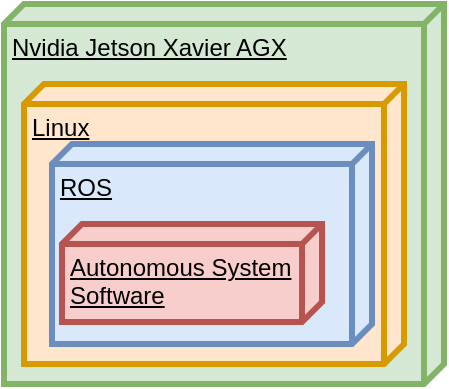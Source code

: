 <mxfile version="18.0.4" type="device"><diagram id="6j1nA_kpL4tSIBqDzHGo" name="Page-1"><mxGraphModel dx="596" dy="640" grid="0" gridSize="10" guides="1" tooltips="1" connect="1" arrows="1" fold="1" page="0" pageScale="1" pageWidth="827" pageHeight="1169" math="0" shadow="0"><root><mxCell id="0"/><mxCell id="1" parent="0"/><mxCell id="j3dvuEDFXdsJiAQqaoLP-2" value="Nvidia Jetson Xavier AGX" style="verticalAlign=top;align=left;spacingTop=8;spacingLeft=2;spacingRight=12;shape=cube;size=10;direction=south;fontStyle=4;html=1;fillColor=#d5e8d4;strokeColor=#82b366;strokeWidth=3;" parent="1" vertex="1"><mxGeometry x="475" y="135" width="220" height="190" as="geometry"/></mxCell><mxCell id="j3dvuEDFXdsJiAQqaoLP-18" value="Linux" style="verticalAlign=top;align=left;spacingTop=8;spacingLeft=2;spacingRight=12;shape=cube;size=10;direction=south;fontStyle=4;html=1;fillColor=#ffe6cc;strokeColor=#d79b00;strokeWidth=3;" parent="1" vertex="1"><mxGeometry x="485" y="175" width="190" height="140" as="geometry"/></mxCell><mxCell id="j3dvuEDFXdsJiAQqaoLP-19" value="ROS" style="verticalAlign=top;align=left;spacingTop=8;spacingLeft=2;spacingRight=12;shape=cube;size=10;direction=south;fontStyle=4;html=1;fillColor=#dae8fc;strokeColor=#6c8ebf;strokeWidth=3;" parent="1" vertex="1"><mxGeometry x="499" y="205" width="160" height="100" as="geometry"/></mxCell><mxCell id="j3dvuEDFXdsJiAQqaoLP-3" value="Autonomous System&lt;br&gt;Software" style="verticalAlign=top;align=left;spacingTop=8;spacingLeft=2;spacingRight=12;shape=cube;size=10;direction=south;fontStyle=4;html=1;fillColor=#f8cecc;strokeColor=#b85450;strokeWidth=3;" parent="1" vertex="1"><mxGeometry x="504" y="245" width="130" height="49" as="geometry"/></mxCell></root></mxGraphModel></diagram></mxfile>